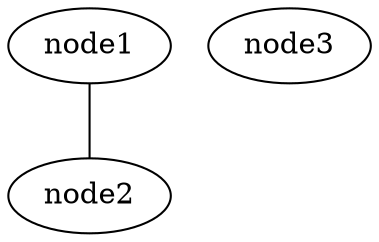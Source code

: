 graph undirected {
	node1
	node2
	node3
	
	
	node1--node2
}

digraph directed {
	node1
	node2
	node3
	
	node1->node2
}